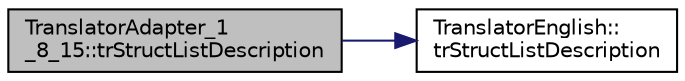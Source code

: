 digraph "TranslatorAdapter_1_8_15::trStructListDescription"
{
 // LATEX_PDF_SIZE
  edge [fontname="Helvetica",fontsize="10",labelfontname="Helvetica",labelfontsize="10"];
  node [fontname="Helvetica",fontsize="10",shape=record];
  rankdir="LR";
  Node1 [label="TranslatorAdapter_1\l_8_15::trStructListDescription",height=0.2,width=0.4,color="black", fillcolor="grey75", style="filled", fontcolor="black",tooltip=" "];
  Node1 -> Node2 [color="midnightblue",fontsize="10",style="solid",fontname="Helvetica"];
  Node2 [label="TranslatorEnglish::\ltrStructListDescription",height=0.2,width=0.4,color="black", fillcolor="white", style="filled",URL="$classTranslatorEnglish.html#a80c81649d2d20d2036123322c3e49f4e",tooltip=" "];
}
